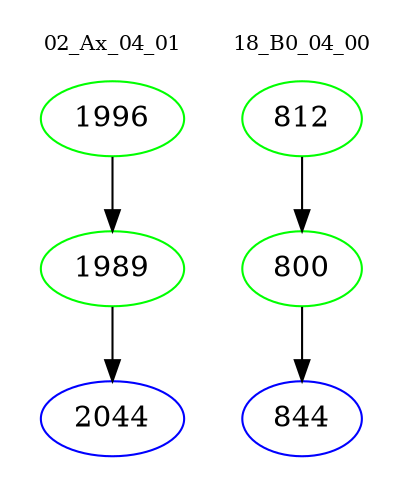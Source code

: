digraph{
subgraph cluster_0 {
color = white
label = "02_Ax_04_01";
fontsize=10;
T0_1996 [label="1996", color="green"]
T0_1996 -> T0_1989 [color="black"]
T0_1989 [label="1989", color="green"]
T0_1989 -> T0_2044 [color="black"]
T0_2044 [label="2044", color="blue"]
}
subgraph cluster_1 {
color = white
label = "18_B0_04_00";
fontsize=10;
T1_812 [label="812", color="green"]
T1_812 -> T1_800 [color="black"]
T1_800 [label="800", color="green"]
T1_800 -> T1_844 [color="black"]
T1_844 [label="844", color="blue"]
}
}
